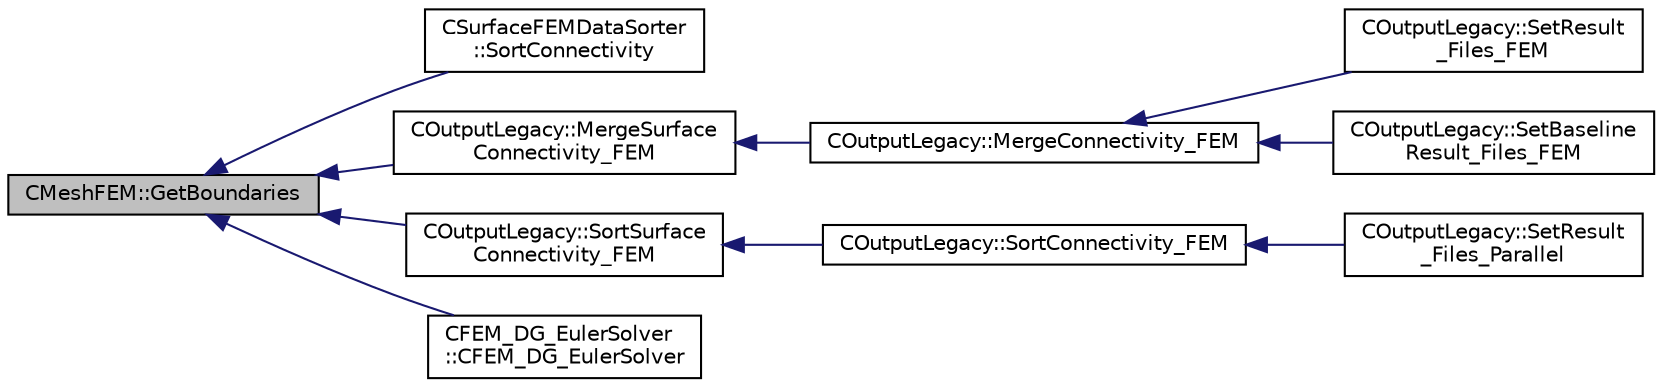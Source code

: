 digraph "CMeshFEM::GetBoundaries"
{
  edge [fontname="Helvetica",fontsize="10",labelfontname="Helvetica",labelfontsize="10"];
  node [fontname="Helvetica",fontsize="10",shape=record];
  rankdir="LR";
  Node79 [label="CMeshFEM::GetBoundaries",height=0.2,width=0.4,color="black", fillcolor="grey75", style="filled", fontcolor="black"];
  Node79 -> Node80 [dir="back",color="midnightblue",fontsize="10",style="solid",fontname="Helvetica"];
  Node80 [label="CSurfaceFEMDataSorter\l::SortConnectivity",height=0.2,width=0.4,color="black", fillcolor="white", style="filled",URL="$class_c_surface_f_e_m_data_sorter.html#ac9c76b1a4428cb3d4369903e2c501ea0",tooltip="Sort the connectivities (volume and surface) into data structures used for output file writing..."];
  Node79 -> Node81 [dir="back",color="midnightblue",fontsize="10",style="solid",fontname="Helvetica"];
  Node81 [label="COutputLegacy::MergeSurface\lConnectivity_FEM",height=0.2,width=0.4,color="black", fillcolor="white", style="filled",URL="$class_c_output_legacy.html#ae2f0e0809fd6b66b5f8a21442928822c",tooltip="Merge the connectivity for a single element type from all processors for the FEM solver. "];
  Node81 -> Node82 [dir="back",color="midnightblue",fontsize="10",style="solid",fontname="Helvetica"];
  Node82 [label="COutputLegacy::MergeConnectivity_FEM",height=0.2,width=0.4,color="black", fillcolor="white", style="filled",URL="$class_c_output_legacy.html#a73ac84a0613171e5b77c86055b8a1487",tooltip="Merge the FEM geometry into a data structure used for output file writing. "];
  Node82 -> Node83 [dir="back",color="midnightblue",fontsize="10",style="solid",fontname="Helvetica"];
  Node83 [label="COutputLegacy::SetResult\l_Files_FEM",height=0.2,width=0.4,color="black", fillcolor="white", style="filled",URL="$class_c_output_legacy.html#a25b90eb5e2bd0f05f92a89f0768f2181",tooltip="Writes and organizes the all the output files, except the history one, for serial computations with t..."];
  Node82 -> Node84 [dir="back",color="midnightblue",fontsize="10",style="solid",fontname="Helvetica"];
  Node84 [label="COutputLegacy::SetBaseline\lResult_Files_FEM",height=0.2,width=0.4,color="black", fillcolor="white", style="filled",URL="$class_c_output_legacy.html#a46c1054bac8c154e4f3464cc1913e06f",tooltip="Writes and organizes the all the output files, except the history one, for DG-FEM simulations (SU2_SO..."];
  Node79 -> Node85 [dir="back",color="midnightblue",fontsize="10",style="solid",fontname="Helvetica"];
  Node85 [label="COutputLegacy::SortSurface\lConnectivity_FEM",height=0.2,width=0.4,color="black", fillcolor="white", style="filled",URL="$class_c_output_legacy.html#aaea72591e79d4d42ef73da74b0159f6e",tooltip="Sort the connectivity for a single surface element type into a linear partitioning across all process..."];
  Node85 -> Node86 [dir="back",color="midnightblue",fontsize="10",style="solid",fontname="Helvetica"];
  Node86 [label="COutputLegacy::SortConnectivity_FEM",height=0.2,width=0.4,color="black", fillcolor="white", style="filled",URL="$class_c_output_legacy.html#a03c1f74460acd9a255fc75baab610f33",tooltip="Sort the connectivities (volume and surface) into data structures used for output file writing (DG-FE..."];
  Node86 -> Node87 [dir="back",color="midnightblue",fontsize="10",style="solid",fontname="Helvetica"];
  Node87 [label="COutputLegacy::SetResult\l_Files_Parallel",height=0.2,width=0.4,color="black", fillcolor="white", style="filled",URL="$class_c_output_legacy.html#a9e7832982d8237df4df455b027fd203b",tooltip="Writes and organizes the all the output files, except the history one, for parallel computations..."];
  Node79 -> Node88 [dir="back",color="midnightblue",fontsize="10",style="solid",fontname="Helvetica"];
  Node88 [label="CFEM_DG_EulerSolver\l::CFEM_DG_EulerSolver",height=0.2,width=0.4,color="black", fillcolor="white", style="filled",URL="$class_c_f_e_m___d_g___euler_solver.html#a677fa998b78bd489a3f8bee0d56623dd"];
}
